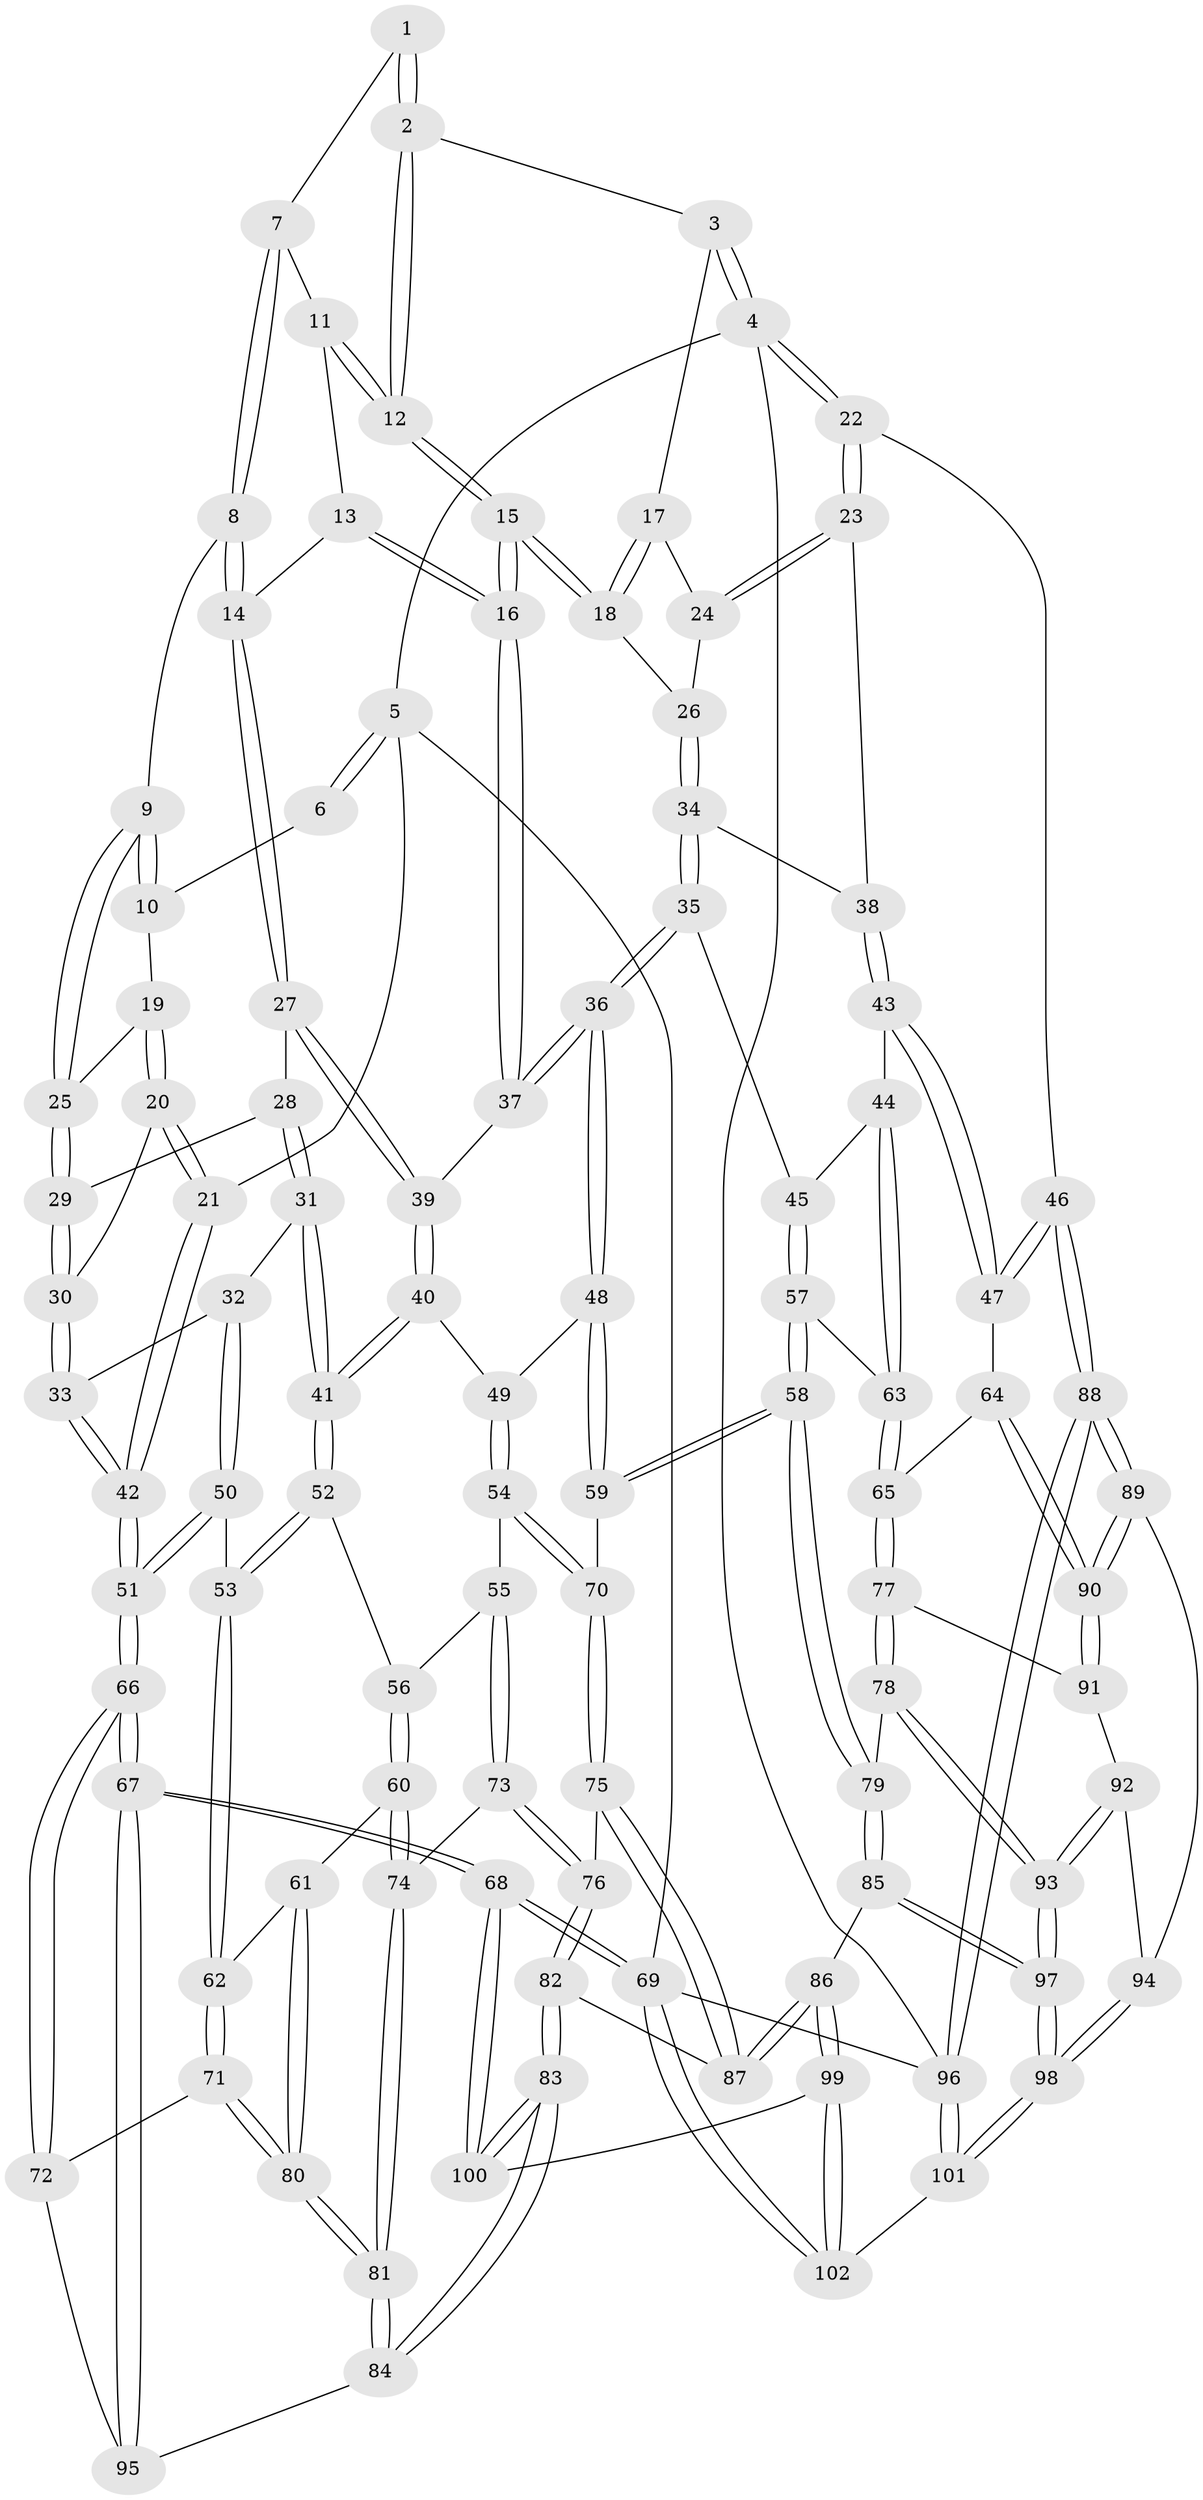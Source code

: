 // Generated by graph-tools (version 1.1) at 2025/38/02/21/25 10:38:58]
// undirected, 102 vertices, 252 edges
graph export_dot {
graph [start="1"]
  node [color=gray90,style=filled];
  1 [pos="+0.38813854934619835+0"];
  2 [pos="+0.8134016831872114+0"];
  3 [pos="+0.8525731384024661+0"];
  4 [pos="+1+0"];
  5 [pos="+0+0"];
  6 [pos="+0.19161143195199706+0"];
  7 [pos="+0.4037532603426582+0"];
  8 [pos="+0.34199684873052105+0.13954116076203602"];
  9 [pos="+0.3280465912863102+0.1412604064269692"];
  10 [pos="+0.21528607676180206+0.08232727842039511"];
  11 [pos="+0.48990136216272323+0.04417012663190869"];
  12 [pos="+0.5997631270663464+0.08724462947361594"];
  13 [pos="+0.48989425841584155+0.044217749885895975"];
  14 [pos="+0.438939371962237+0.23526494305815962"];
  15 [pos="+0.6149213342079727+0.2061398511890786"];
  16 [pos="+0.5612121344293971+0.2584799848152642"];
  17 [pos="+0.8262952401261406+0"];
  18 [pos="+0.6433072767669089+0.20267375568788956"];
  19 [pos="+0.1854796643383185+0.10830302816216034"];
  20 [pos="+0.08846172368079207+0.17448661633461057"];
  21 [pos="+0+0"];
  22 [pos="+1+0.24070653563847277"];
  23 [pos="+1+0.2766618147427232"];
  24 [pos="+0.8412667549252912+0.08950308728179107"];
  25 [pos="+0.2564231619361621+0.20268138554410087"];
  26 [pos="+0.7663136408391352+0.2319679192730504"];
  27 [pos="+0.45385864870600534+0.25967205667264387"];
  28 [pos="+0.3209065844113375+0.2756344981242465"];
  29 [pos="+0.22881416564409238+0.23288446956324327"];
  30 [pos="+0.14452183308221395+0.2772221501772486"];
  31 [pos="+0.20145433704199256+0.39348073798353467"];
  32 [pos="+0.17356291761520828+0.37656194990195024"];
  33 [pos="+0.14410603790792897+0.28774087011173777"];
  34 [pos="+0.7733559877717286+0.2415131818261565"];
  35 [pos="+0.7409318458386752+0.4338943689443123"];
  36 [pos="+0.576088782558558+0.42077142824319747"];
  37 [pos="+0.5283401052193317+0.2941158925265949"];
  38 [pos="+0.9647863673091699+0.29837747376568313"];
  39 [pos="+0.4675454570110499+0.2729381318788938"];
  40 [pos="+0.2864922799912529+0.4251748718367276"];
  41 [pos="+0.24932888668713934+0.4342241124249483"];
  42 [pos="+0+0.39325314218936036"];
  43 [pos="+0.8508551356229548+0.4594653123763255"];
  44 [pos="+0.8115419743885289+0.4587696269839448"];
  45 [pos="+0.7657525783314039+0.4471521638078377"];
  46 [pos="+1+0.6243343599705761"];
  47 [pos="+0.9398149761085847+0.5690588034773254"];
  48 [pos="+0.5579976724626614+0.4585585329534478"];
  49 [pos="+0.3834864756355171+0.46743503514582935"];
  50 [pos="+0.01874109239354961+0.4916190308511721"];
  51 [pos="+0+0.49064444036680693"];
  52 [pos="+0.24972591553149523+0.46267600608491877"];
  53 [pos="+0.11198262263000572+0.5927834936763421"];
  54 [pos="+0.37723698359212793+0.6032044526316374"];
  55 [pos="+0.37323689882608985+0.6031198368389736"];
  56 [pos="+0.25426185283092545+0.47618997870534147"];
  57 [pos="+0.6942059906275343+0.6318698982669205"];
  58 [pos="+0.6007639088315665+0.6510274347892467"];
  59 [pos="+0.5352508470579472+0.603720051188794"];
  60 [pos="+0.2220943791233718+0.6636746145570527"];
  61 [pos="+0.16194630511680377+0.6615084068486349"];
  62 [pos="+0.1303223118230919+0.6532565303363265"];
  63 [pos="+0.7640568461802311+0.6497641273726639"];
  64 [pos="+0.8487135377594266+0.6818491176248127"];
  65 [pos="+0.8209586395336174+0.6994261406551284"];
  66 [pos="+0+0.7662776943286"];
  67 [pos="+0+1"];
  68 [pos="+0+1"];
  69 [pos="+0+1"];
  70 [pos="+0.4836669620252368+0.6318346075428475"];
  71 [pos="+0.022837558791316805+0.7370203733471423"];
  72 [pos="+0.016470847467086238+0.7391311141817778"];
  73 [pos="+0.2643133564255326+0.6742304304021872"];
  74 [pos="+0.23895807044688874+0.6731015258156637"];
  75 [pos="+0.46859650308990614+0.6722088526912947"];
  76 [pos="+0.3362353906172657+0.7543106525688509"];
  77 [pos="+0.8189955542084402+0.7067608962548827"];
  78 [pos="+0.7095824902364631+0.8097060719490516"];
  79 [pos="+0.6312235834976891+0.7399270877287538"];
  80 [pos="+0.16466676582801437+0.817782641319427"];
  81 [pos="+0.21761694708165388+0.8794738364083693"];
  82 [pos="+0.3368253792701067+0.7820222476272705"];
  83 [pos="+0.22542425500533841+0.8942268537692122"];
  84 [pos="+0.22156140153857987+0.8904254673186345"];
  85 [pos="+0.49309305623353256+0.8717125052193981"];
  86 [pos="+0.47438314971759754+0.8686510866005814"];
  87 [pos="+0.469824021798132+0.8581333014611606"];
  88 [pos="+1+0.8097336380761214"];
  89 [pos="+1+0.8102229474642436"];
  90 [pos="+1+0.7884594547787537"];
  91 [pos="+0.8521646268880172+0.762342661597154"];
  92 [pos="+0.8636494549136857+0.8105532390578819"];
  93 [pos="+0.7203643193479763+0.9151757971361674"];
  94 [pos="+0.9200598271295561+0.8540099808082197"];
  95 [pos="+0.10363994401322439+0.8871370197351247"];
  96 [pos="+1+1"];
  97 [pos="+0.710750100822687+1"];
  98 [pos="+0.7449677268342761+1"];
  99 [pos="+0.30950167275582435+1"];
  100 [pos="+0.22703097266047698+0.8982675806595073"];
  101 [pos="+0.7705005688790736+1"];
  102 [pos="+0.3055077249121644+1"];
  1 -- 2;
  1 -- 2;
  1 -- 7;
  2 -- 3;
  2 -- 12;
  2 -- 12;
  3 -- 4;
  3 -- 4;
  3 -- 17;
  4 -- 5;
  4 -- 22;
  4 -- 22;
  4 -- 96;
  5 -- 6;
  5 -- 6;
  5 -- 21;
  5 -- 69;
  6 -- 10;
  7 -- 8;
  7 -- 8;
  7 -- 11;
  8 -- 9;
  8 -- 14;
  8 -- 14;
  9 -- 10;
  9 -- 10;
  9 -- 25;
  9 -- 25;
  10 -- 19;
  11 -- 12;
  11 -- 12;
  11 -- 13;
  12 -- 15;
  12 -- 15;
  13 -- 14;
  13 -- 16;
  13 -- 16;
  14 -- 27;
  14 -- 27;
  15 -- 16;
  15 -- 16;
  15 -- 18;
  15 -- 18;
  16 -- 37;
  16 -- 37;
  17 -- 18;
  17 -- 18;
  17 -- 24;
  18 -- 26;
  19 -- 20;
  19 -- 20;
  19 -- 25;
  20 -- 21;
  20 -- 21;
  20 -- 30;
  21 -- 42;
  21 -- 42;
  22 -- 23;
  22 -- 23;
  22 -- 46;
  23 -- 24;
  23 -- 24;
  23 -- 38;
  24 -- 26;
  25 -- 29;
  25 -- 29;
  26 -- 34;
  26 -- 34;
  27 -- 28;
  27 -- 39;
  27 -- 39;
  28 -- 29;
  28 -- 31;
  28 -- 31;
  29 -- 30;
  29 -- 30;
  30 -- 33;
  30 -- 33;
  31 -- 32;
  31 -- 41;
  31 -- 41;
  32 -- 33;
  32 -- 50;
  32 -- 50;
  33 -- 42;
  33 -- 42;
  34 -- 35;
  34 -- 35;
  34 -- 38;
  35 -- 36;
  35 -- 36;
  35 -- 45;
  36 -- 37;
  36 -- 37;
  36 -- 48;
  36 -- 48;
  37 -- 39;
  38 -- 43;
  38 -- 43;
  39 -- 40;
  39 -- 40;
  40 -- 41;
  40 -- 41;
  40 -- 49;
  41 -- 52;
  41 -- 52;
  42 -- 51;
  42 -- 51;
  43 -- 44;
  43 -- 47;
  43 -- 47;
  44 -- 45;
  44 -- 63;
  44 -- 63;
  45 -- 57;
  45 -- 57;
  46 -- 47;
  46 -- 47;
  46 -- 88;
  46 -- 88;
  47 -- 64;
  48 -- 49;
  48 -- 59;
  48 -- 59;
  49 -- 54;
  49 -- 54;
  50 -- 51;
  50 -- 51;
  50 -- 53;
  51 -- 66;
  51 -- 66;
  52 -- 53;
  52 -- 53;
  52 -- 56;
  53 -- 62;
  53 -- 62;
  54 -- 55;
  54 -- 70;
  54 -- 70;
  55 -- 56;
  55 -- 73;
  55 -- 73;
  56 -- 60;
  56 -- 60;
  57 -- 58;
  57 -- 58;
  57 -- 63;
  58 -- 59;
  58 -- 59;
  58 -- 79;
  58 -- 79;
  59 -- 70;
  60 -- 61;
  60 -- 74;
  60 -- 74;
  61 -- 62;
  61 -- 80;
  61 -- 80;
  62 -- 71;
  62 -- 71;
  63 -- 65;
  63 -- 65;
  64 -- 65;
  64 -- 90;
  64 -- 90;
  65 -- 77;
  65 -- 77;
  66 -- 67;
  66 -- 67;
  66 -- 72;
  66 -- 72;
  67 -- 68;
  67 -- 68;
  67 -- 95;
  67 -- 95;
  68 -- 69;
  68 -- 69;
  68 -- 100;
  68 -- 100;
  69 -- 102;
  69 -- 102;
  69 -- 96;
  70 -- 75;
  70 -- 75;
  71 -- 72;
  71 -- 80;
  71 -- 80;
  72 -- 95;
  73 -- 74;
  73 -- 76;
  73 -- 76;
  74 -- 81;
  74 -- 81;
  75 -- 76;
  75 -- 87;
  75 -- 87;
  76 -- 82;
  76 -- 82;
  77 -- 78;
  77 -- 78;
  77 -- 91;
  78 -- 79;
  78 -- 93;
  78 -- 93;
  79 -- 85;
  79 -- 85;
  80 -- 81;
  80 -- 81;
  81 -- 84;
  81 -- 84;
  82 -- 83;
  82 -- 83;
  82 -- 87;
  83 -- 84;
  83 -- 84;
  83 -- 100;
  83 -- 100;
  84 -- 95;
  85 -- 86;
  85 -- 97;
  85 -- 97;
  86 -- 87;
  86 -- 87;
  86 -- 99;
  86 -- 99;
  88 -- 89;
  88 -- 89;
  88 -- 96;
  88 -- 96;
  89 -- 90;
  89 -- 90;
  89 -- 94;
  90 -- 91;
  90 -- 91;
  91 -- 92;
  92 -- 93;
  92 -- 93;
  92 -- 94;
  93 -- 97;
  93 -- 97;
  94 -- 98;
  94 -- 98;
  96 -- 101;
  96 -- 101;
  97 -- 98;
  97 -- 98;
  98 -- 101;
  98 -- 101;
  99 -- 100;
  99 -- 102;
  99 -- 102;
  101 -- 102;
}
